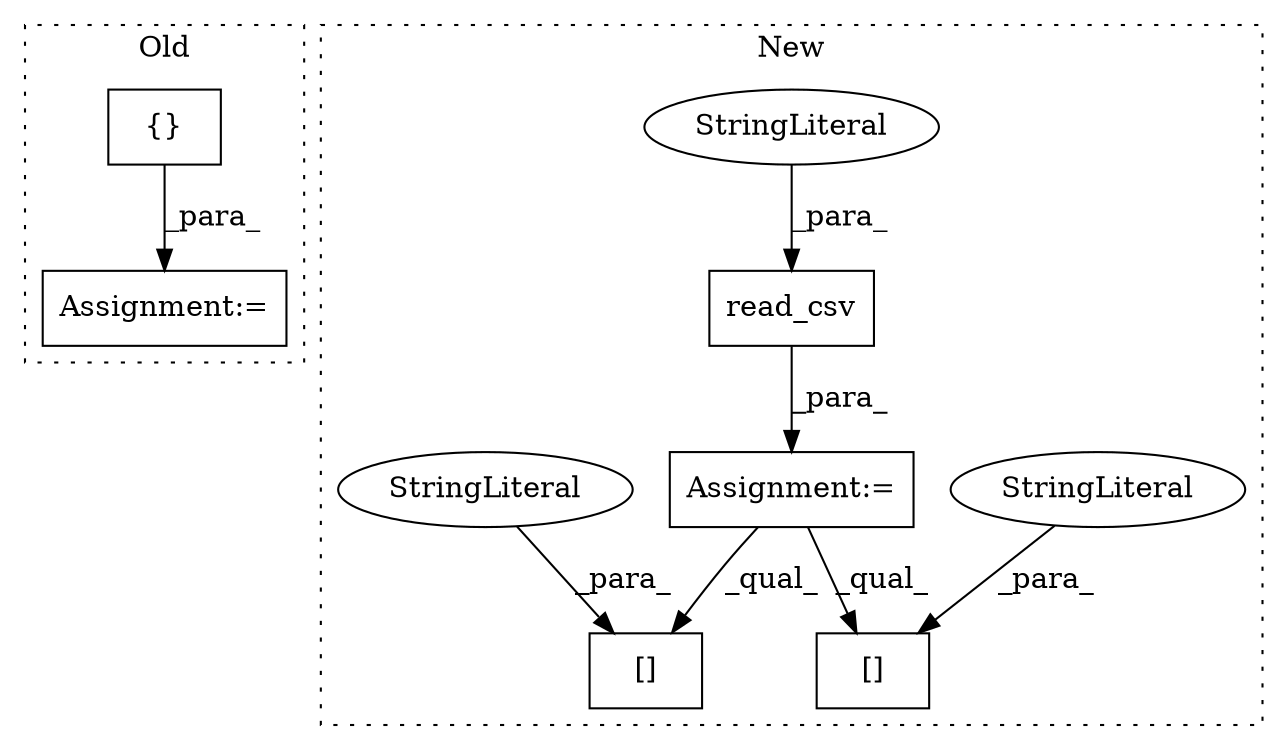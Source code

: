 digraph G {
subgraph cluster0 {
1 [label="{}" a="4" s="1296,1368" l="1,1" shape="box"];
5 [label="Assignment:=" a="7" s="1283" l="1" shape="box"];
label = "Old";
style="dotted";
}
subgraph cluster1 {
2 [label="read_csv" a="32" s="604,638" l="9,1" shape="box"];
3 [label="Assignment:=" a="7" s="801,888" l="53,2" shape="box"];
4 [label="StringLiteral" a="45" s="613" l="25" shape="ellipse"];
6 [label="[]" a="2" s="1094,1109" l="4,1" shape="box"];
7 [label="StringLiteral" a="45" s="1098" l="11" shape="ellipse"];
8 [label="[]" a="2" s="926,936" l="4,1" shape="box"];
9 [label="StringLiteral" a="45" s="930" l="6" shape="ellipse"];
label = "New";
style="dotted";
}
1 -> 5 [label="_para_"];
2 -> 3 [label="_para_"];
3 -> 8 [label="_qual_"];
3 -> 6 [label="_qual_"];
4 -> 2 [label="_para_"];
7 -> 6 [label="_para_"];
9 -> 8 [label="_para_"];
}